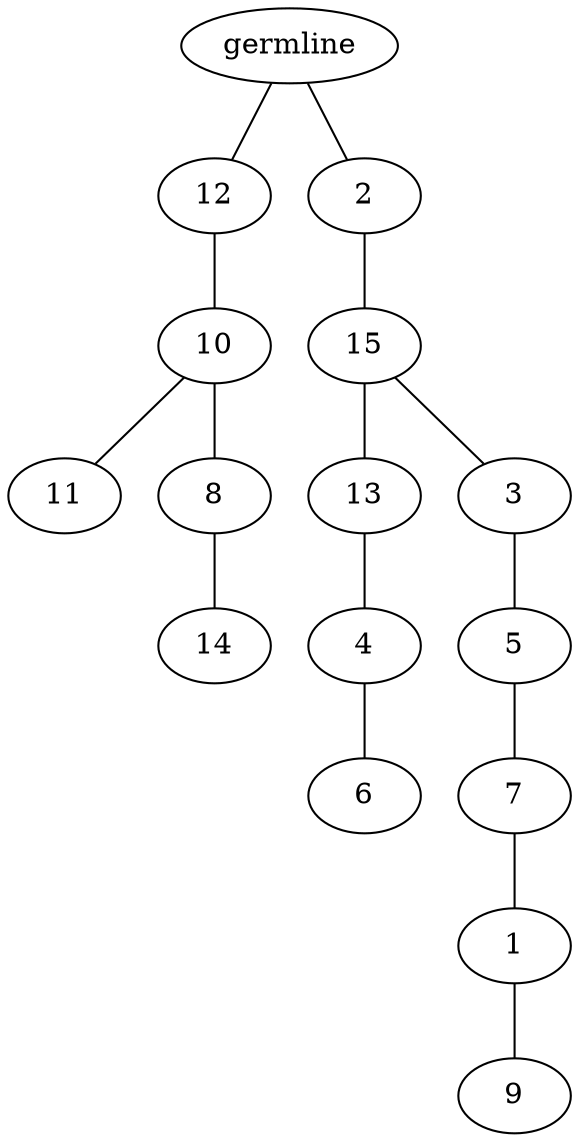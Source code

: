 graph tree {
    "140706345038992" [label="germline"];
    "140706345040960" [label="12"];
    "140706345791104" [label="10"];
    "140706345788272" [label="11"];
    "140706345788560" [label="8"];
    "140706345790768" [label="14"];
    "140706345791152" [label="2"];
    "140706345789760" [label="15"];
    "140706345789088" [label="13"];
    "140706345789808" [label="4"];
    "140706345978128" [label="6"];
    "140706345787840" [label="3"];
    "140706345976544" [label="5"];
    "140706345975920" [label="7"];
    "140706345342768" [label="1"];
    "140706345344880" [label="9"];
    "140706345038992" -- "140706345040960";
    "140706345038992" -- "140706345791152";
    "140706345040960" -- "140706345791104";
    "140706345791104" -- "140706345788272";
    "140706345791104" -- "140706345788560";
    "140706345788560" -- "140706345790768";
    "140706345791152" -- "140706345789760";
    "140706345789760" -- "140706345789088";
    "140706345789760" -- "140706345787840";
    "140706345789088" -- "140706345789808";
    "140706345789808" -- "140706345978128";
    "140706345787840" -- "140706345976544";
    "140706345976544" -- "140706345975920";
    "140706345975920" -- "140706345342768";
    "140706345342768" -- "140706345344880";
}

